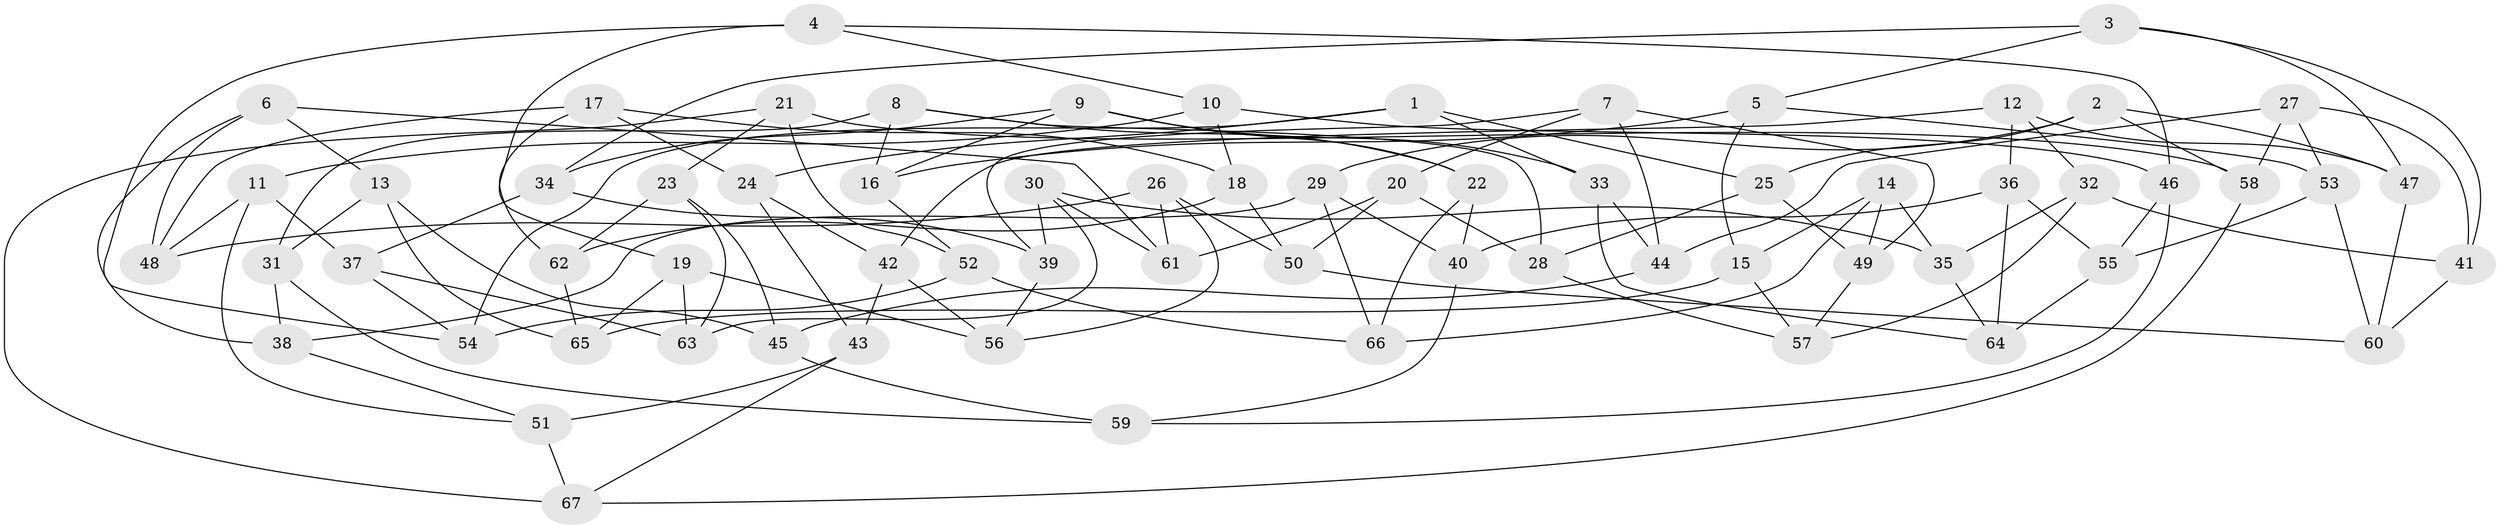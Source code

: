// Generated by graph-tools (version 1.1) at 2025/26/03/09/25 03:26:52]
// undirected, 67 vertices, 134 edges
graph export_dot {
graph [start="1"]
  node [color=gray90,style=filled];
  1;
  2;
  3;
  4;
  5;
  6;
  7;
  8;
  9;
  10;
  11;
  12;
  13;
  14;
  15;
  16;
  17;
  18;
  19;
  20;
  21;
  22;
  23;
  24;
  25;
  26;
  27;
  28;
  29;
  30;
  31;
  32;
  33;
  34;
  35;
  36;
  37;
  38;
  39;
  40;
  41;
  42;
  43;
  44;
  45;
  46;
  47;
  48;
  49;
  50;
  51;
  52;
  53;
  54;
  55;
  56;
  57;
  58;
  59;
  60;
  61;
  62;
  63;
  64;
  65;
  66;
  67;
  1 -- 24;
  1 -- 54;
  1 -- 25;
  1 -- 33;
  2 -- 58;
  2 -- 47;
  2 -- 29;
  2 -- 25;
  3 -- 34;
  3 -- 41;
  3 -- 5;
  3 -- 47;
  4 -- 46;
  4 -- 19;
  4 -- 10;
  4 -- 54;
  5 -- 16;
  5 -- 53;
  5 -- 15;
  6 -- 38;
  6 -- 48;
  6 -- 61;
  6 -- 13;
  7 -- 49;
  7 -- 44;
  7 -- 39;
  7 -- 20;
  8 -- 22;
  8 -- 16;
  8 -- 31;
  8 -- 28;
  9 -- 22;
  9 -- 34;
  9 -- 33;
  9 -- 16;
  10 -- 18;
  10 -- 46;
  10 -- 11;
  11 -- 48;
  11 -- 37;
  11 -- 51;
  12 -- 42;
  12 -- 36;
  12 -- 32;
  12 -- 47;
  13 -- 45;
  13 -- 65;
  13 -- 31;
  14 -- 15;
  14 -- 35;
  14 -- 66;
  14 -- 49;
  15 -- 57;
  15 -- 65;
  16 -- 52;
  17 -- 18;
  17 -- 62;
  17 -- 24;
  17 -- 48;
  18 -- 62;
  18 -- 50;
  19 -- 65;
  19 -- 56;
  19 -- 63;
  20 -- 61;
  20 -- 28;
  20 -- 50;
  21 -- 67;
  21 -- 52;
  21 -- 23;
  21 -- 58;
  22 -- 66;
  22 -- 40;
  23 -- 45;
  23 -- 63;
  23 -- 62;
  24 -- 42;
  24 -- 43;
  25 -- 28;
  25 -- 49;
  26 -- 61;
  26 -- 48;
  26 -- 50;
  26 -- 56;
  27 -- 53;
  27 -- 41;
  27 -- 58;
  27 -- 44;
  28 -- 57;
  29 -- 40;
  29 -- 38;
  29 -- 66;
  30 -- 63;
  30 -- 61;
  30 -- 39;
  30 -- 35;
  31 -- 59;
  31 -- 38;
  32 -- 41;
  32 -- 35;
  32 -- 57;
  33 -- 64;
  33 -- 44;
  34 -- 39;
  34 -- 37;
  35 -- 64;
  36 -- 64;
  36 -- 55;
  36 -- 40;
  37 -- 63;
  37 -- 54;
  38 -- 51;
  39 -- 56;
  40 -- 59;
  41 -- 60;
  42 -- 56;
  42 -- 43;
  43 -- 67;
  43 -- 51;
  44 -- 45;
  45 -- 59;
  46 -- 55;
  46 -- 59;
  47 -- 60;
  49 -- 57;
  50 -- 60;
  51 -- 67;
  52 -- 66;
  52 -- 54;
  53 -- 60;
  53 -- 55;
  55 -- 64;
  58 -- 67;
  62 -- 65;
}
